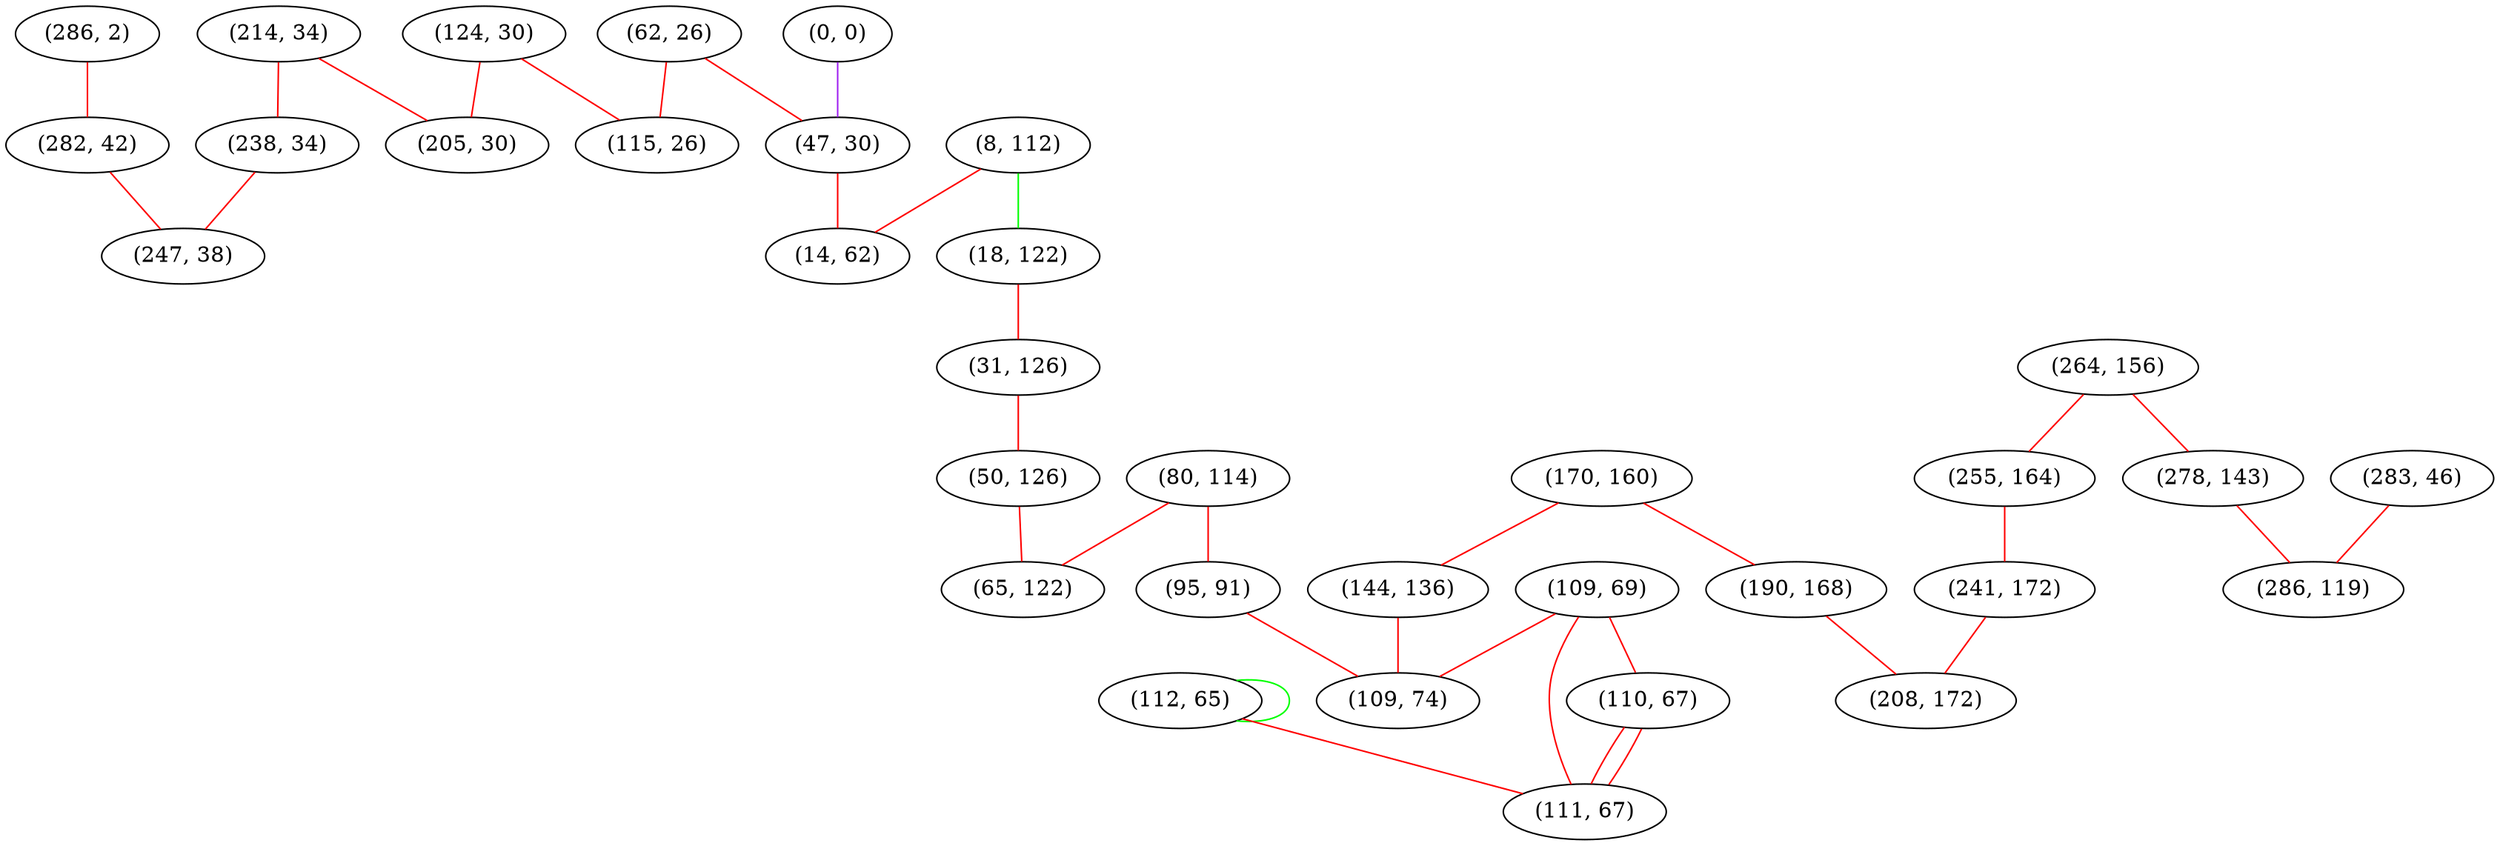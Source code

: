 graph "" {
"(214, 34)";
"(124, 30)";
"(283, 46)";
"(109, 69)";
"(112, 65)";
"(264, 156)";
"(110, 67)";
"(8, 112)";
"(80, 114)";
"(62, 26)";
"(18, 122)";
"(170, 160)";
"(31, 126)";
"(0, 0)";
"(255, 164)";
"(278, 143)";
"(47, 30)";
"(286, 119)";
"(190, 168)";
"(286, 2)";
"(282, 42)";
"(205, 30)";
"(238, 34)";
"(50, 126)";
"(14, 62)";
"(65, 122)";
"(111, 67)";
"(115, 26)";
"(144, 136)";
"(95, 91)";
"(241, 172)";
"(247, 38)";
"(109, 74)";
"(208, 172)";
"(214, 34)" -- "(205, 30)"  [color=red, key=0, weight=1];
"(214, 34)" -- "(238, 34)"  [color=red, key=0, weight=1];
"(124, 30)" -- "(205, 30)"  [color=red, key=0, weight=1];
"(124, 30)" -- "(115, 26)"  [color=red, key=0, weight=1];
"(283, 46)" -- "(286, 119)"  [color=red, key=0, weight=1];
"(109, 69)" -- "(110, 67)"  [color=red, key=0, weight=1];
"(109, 69)" -- "(111, 67)"  [color=red, key=0, weight=1];
"(109, 69)" -- "(109, 74)"  [color=red, key=0, weight=1];
"(112, 65)" -- "(112, 65)"  [color=green, key=0, weight=2];
"(112, 65)" -- "(111, 67)"  [color=red, key=0, weight=1];
"(264, 156)" -- "(255, 164)"  [color=red, key=0, weight=1];
"(264, 156)" -- "(278, 143)"  [color=red, key=0, weight=1];
"(110, 67)" -- "(111, 67)"  [color=red, key=0, weight=1];
"(110, 67)" -- "(111, 67)"  [color=red, key=1, weight=1];
"(8, 112)" -- "(14, 62)"  [color=red, key=0, weight=1];
"(8, 112)" -- "(18, 122)"  [color=green, key=0, weight=2];
"(80, 114)" -- "(65, 122)"  [color=red, key=0, weight=1];
"(80, 114)" -- "(95, 91)"  [color=red, key=0, weight=1];
"(62, 26)" -- "(47, 30)"  [color=red, key=0, weight=1];
"(62, 26)" -- "(115, 26)"  [color=red, key=0, weight=1];
"(18, 122)" -- "(31, 126)"  [color=red, key=0, weight=1];
"(170, 160)" -- "(144, 136)"  [color=red, key=0, weight=1];
"(170, 160)" -- "(190, 168)"  [color=red, key=0, weight=1];
"(31, 126)" -- "(50, 126)"  [color=red, key=0, weight=1];
"(0, 0)" -- "(47, 30)"  [color=purple, key=0, weight=4];
"(255, 164)" -- "(241, 172)"  [color=red, key=0, weight=1];
"(278, 143)" -- "(286, 119)"  [color=red, key=0, weight=1];
"(47, 30)" -- "(14, 62)"  [color=red, key=0, weight=1];
"(190, 168)" -- "(208, 172)"  [color=red, key=0, weight=1];
"(286, 2)" -- "(282, 42)"  [color=red, key=0, weight=1];
"(282, 42)" -- "(247, 38)"  [color=red, key=0, weight=1];
"(238, 34)" -- "(247, 38)"  [color=red, key=0, weight=1];
"(50, 126)" -- "(65, 122)"  [color=red, key=0, weight=1];
"(144, 136)" -- "(109, 74)"  [color=red, key=0, weight=1];
"(95, 91)" -- "(109, 74)"  [color=red, key=0, weight=1];
"(241, 172)" -- "(208, 172)"  [color=red, key=0, weight=1];
}
